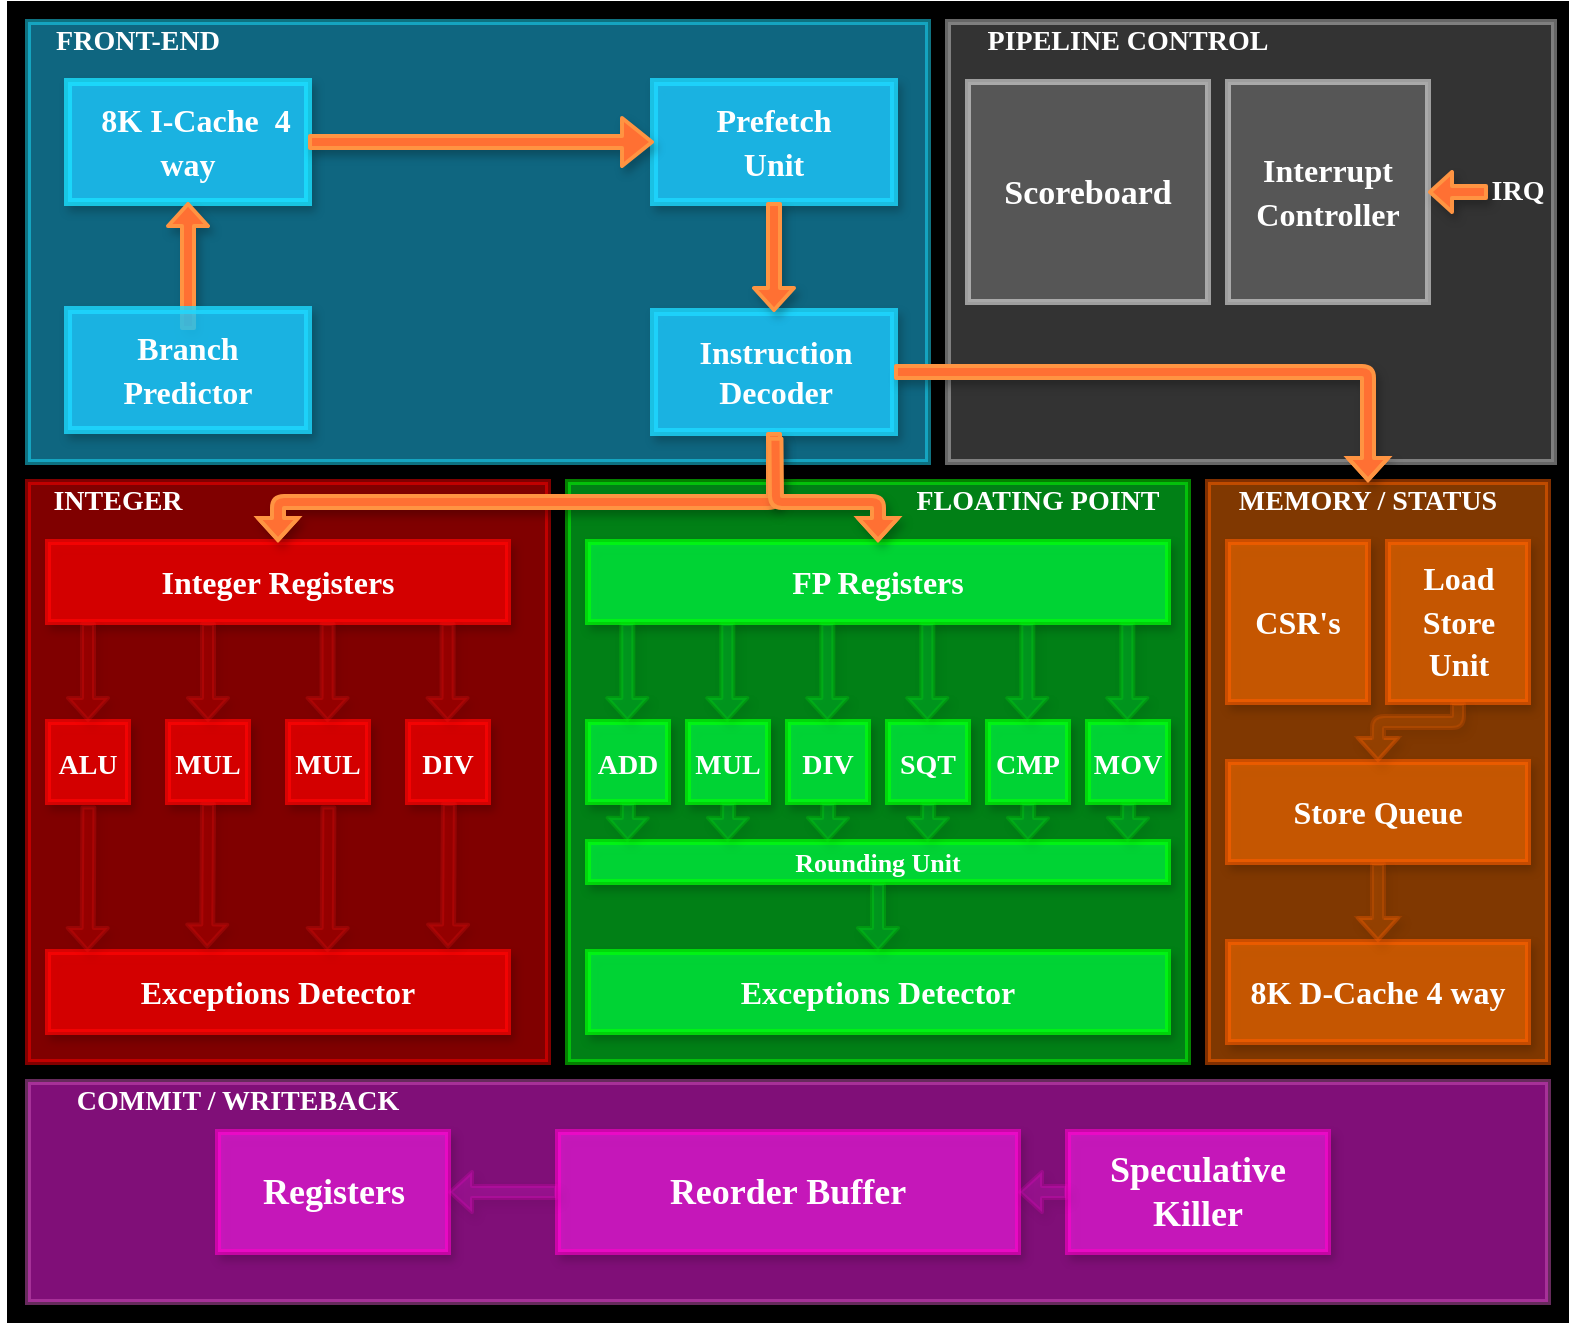 <mxfile version="15.1.4" type="device"><diagram id="vSwkwMrcPi5FNytORYZD" name="Page-1"><mxGraphModel dx="1185" dy="662" grid="1" gridSize="10" guides="1" tooltips="1" connect="1" arrows="1" fold="1" page="1" pageScale="1" pageWidth="827" pageHeight="1169" math="0" shadow="0"><root><mxCell id="0"/><mxCell id="1" parent="0"/><mxCell id="WH2ljvJbvzGdIWshNG9q-3" value="" style="rounded=0;whiteSpace=wrap;html=1;fillColor=#000000;" parent="1" vertex="1"><mxGeometry x="30" y="430" width="780" height="660" as="geometry"/></mxCell><mxCell id="WH2ljvJbvzGdIWshNG9q-4" value="" style="rounded=0;whiteSpace=wrap;html=1;opacity=50;strokeColor=#1CE1FF;fillColor=#1FCBFF;shadow=0;strokeWidth=3;" parent="1" vertex="1"><mxGeometry x="40" y="440" width="450" height="220" as="geometry"/></mxCell><mxCell id="WH2ljvJbvzGdIWshNG9q-6" value="" style="rounded=0;whiteSpace=wrap;html=1;opacity=80;fillColor=#1FCBFF;strokeColor=#1FDAFF;strokeWidth=4;glass=0;sketch=0;shadow=1;" parent="1" vertex="1"><mxGeometry x="353" y="470" width="120" height="60" as="geometry"/></mxCell><mxCell id="WH2ljvJbvzGdIWshNG9q-5" value="" style="rounded=0;whiteSpace=wrap;html=1;opacity=80;fillColor=#1FCBFF;strokeWidth=4;strokeColor=#1CE1FF;shadow=1;" parent="1" vertex="1"><mxGeometry x="60" y="470" width="120" height="60" as="geometry"/></mxCell><mxCell id="WH2ljvJbvzGdIWshNG9q-8" value="" style="shape=flexArrow;endArrow=classic;html=1;strokeWidth=2;exitX=1;exitY=0.5;exitDx=0;exitDy=0;width=5;endSize=4.33;entryX=0;entryY=0.5;entryDx=0;entryDy=0;shadow=1;sketch=0;rounded=1;strokeColor=#FF9442;endWidth=16;fillColor=#FF7033;" parent="1" source="WH2ljvJbvzGdIWshNG9q-5" target="WH2ljvJbvzGdIWshNG9q-6" edge="1"><mxGeometry width="50" height="50" relative="1" as="geometry"><mxPoint x="330" y="710" as="sourcePoint"/><mxPoint x="490" y="680" as="targetPoint"/></mxGeometry></mxCell><mxCell id="WH2ljvJbvzGdIWshNG9q-10" value="&lt;span style=&quot;font-size: 16px&quot;&gt;&amp;nbsp; 8K I-Cache&amp;nbsp; 4 way&lt;br&gt;&lt;/span&gt;" style="text;html=1;align=center;verticalAlign=middle;whiteSpace=wrap;rounded=0;shadow=1;glass=0;sketch=0;opacity=50;fontFamily=Verdana;fontColor=#FFFFFF;fontStyle=1;fontSize=18;" parent="1" vertex="1"><mxGeometry x="60" y="490" width="120" height="20" as="geometry"/></mxCell><mxCell id="WH2ljvJbvzGdIWshNG9q-11" value="" style="shape=flexArrow;endArrow=classic;html=1;strokeWidth=2;exitX=0.5;exitY=0;exitDx=0;exitDy=0;width=5;endSize=3;entryX=0.5;entryY=1;entryDx=0;entryDy=0;shadow=1;sketch=0;rounded=1;fillColor=#FF7033;endWidth=12;strokeColor=#FF9442;" parent="1" target="WH2ljvJbvzGdIWshNG9q-5" edge="1"><mxGeometry width="50" height="50" relative="1" as="geometry"><mxPoint x="120" y="594" as="sourcePoint"/><mxPoint x="253" y="580" as="targetPoint"/></mxGeometry></mxCell><mxCell id="WH2ljvJbvzGdIWshNG9q-9" value="" style="rounded=0;whiteSpace=wrap;html=1;opacity=80;fillColor=#1FCBFF;strokeColor=#1FDAFF;strokeWidth=4;glass=0;sketch=0;shadow=1;" parent="1" vertex="1"><mxGeometry x="60" y="584" width="120" height="60" as="geometry"/></mxCell><mxCell id="WH2ljvJbvzGdIWshNG9q-12" value="&lt;b&gt;&lt;font style=&quot;font-size: 16px&quot;&gt;Branch Predictor&lt;/font&gt;&lt;/b&gt;" style="text;html=1;strokeColor=none;fillColor=none;align=center;verticalAlign=middle;whiteSpace=wrap;rounded=0;shadow=1;glass=0;sketch=0;fontFamily=Verdana;fontSize=18;fontColor=#FFFFFF;opacity=50;" parent="1" vertex="1"><mxGeometry x="100" y="604" width="40" height="20" as="geometry"/></mxCell><mxCell id="WH2ljvJbvzGdIWshNG9q-13" value="&lt;b&gt;&lt;font style=&quot;font-size: 16px&quot;&gt;Prefetch Unit&lt;/font&gt;&lt;/b&gt;" style="text;html=1;strokeColor=none;fillColor=none;align=center;verticalAlign=middle;whiteSpace=wrap;rounded=0;shadow=1;glass=0;sketch=0;fontFamily=Verdana;fontSize=18;fontColor=#FFFFFF;opacity=50;" parent="1" vertex="1"><mxGeometry x="393" y="490" width="40" height="20" as="geometry"/></mxCell><mxCell id="WH2ljvJbvzGdIWshNG9q-17" value="" style="rounded=0;whiteSpace=wrap;html=1;opacity=80;fillColor=#1FCBFF;strokeColor=#1FDAFF;strokeWidth=4;glass=0;sketch=0;shadow=1;" parent="1" vertex="1"><mxGeometry x="353" y="585" width="120" height="60" as="geometry"/></mxCell><mxCell id="3QCOUxXmHjWnuS0l9JxB-1" value="" style="shape=flexArrow;endArrow=classic;html=1;strokeWidth=2;exitX=0.5;exitY=1;exitDx=0;exitDy=0;width=5;endSize=3;shadow=1;sketch=0;rounded=1;endWidth=12;entryX=0.5;entryY=0;entryDx=0;entryDy=0;fillColor=#FF7033;strokeColor=#FF9442;" parent="1" source="WH2ljvJbvzGdIWshNG9q-6" target="WH2ljvJbvzGdIWshNG9q-17" edge="1"><mxGeometry width="50" height="50" relative="1" as="geometry"><mxPoint x="130" y="604" as="sourcePoint"/><mxPoint x="413" y="580" as="targetPoint"/><Array as="points"/></mxGeometry></mxCell><mxCell id="3QCOUxXmHjWnuS0l9JxB-2" value="&lt;b style=&quot;color: rgb(255 , 255 , 255) ; font-family: &amp;#34;verdana&amp;#34; ; font-size: 16px&quot;&gt;Instruction Decoder&lt;/b&gt;" style="text;html=1;strokeColor=none;fillColor=none;align=center;verticalAlign=middle;whiteSpace=wrap;rounded=0;glass=0;" parent="1" vertex="1"><mxGeometry x="394" y="605" width="40" height="20" as="geometry"/></mxCell><mxCell id="3QCOUxXmHjWnuS0l9JxB-3" value="" style="rounded=0;whiteSpace=wrap;html=1;opacity=50;shadow=1;strokeColor=#FF0000;strokeWidth=3;fillColor=#FF0000;" parent="1" vertex="1"><mxGeometry x="40" y="670" width="260" height="290" as="geometry"/></mxCell><mxCell id="3QCOUxXmHjWnuS0l9JxB-4" value="" style="rounded=0;whiteSpace=wrap;html=1;opacity=50;shadow=1;perimeterSpacing=0;fillColor=#03FF2D;strokeWidth=3;strokeColor=#09FF00;" parent="1" vertex="1"><mxGeometry x="310" y="670" width="310" height="290" as="geometry"/></mxCell><mxCell id="3QCOUxXmHjWnuS0l9JxB-5" value="" style="rounded=0;whiteSpace=wrap;html=1;shadow=1;glass=0;strokeWidth=3;gradientColor=none;opacity=70;strokeColor=#FF0505;fillColor=#FF0000;" parent="1" vertex="1"><mxGeometry x="50" y="700" width="230" height="40" as="geometry"/></mxCell><mxCell id="3QCOUxXmHjWnuS0l9JxB-6" value="&lt;font face=&quot;Verdana&quot; color=&quot;#ffffff&quot;&gt;&lt;b style=&quot;font-size: 14px&quot;&gt;FRONT-END&lt;br&gt;&lt;/b&gt;&lt;/font&gt;" style="text;html=1;strokeColor=none;fillColor=none;align=center;verticalAlign=middle;whiteSpace=wrap;rounded=0;shadow=1;glass=0;opacity=50;" parent="1" vertex="1"><mxGeometry x="40" y="440" width="110" height="20" as="geometry"/></mxCell><mxCell id="3QCOUxXmHjWnuS0l9JxB-7" value="&lt;b style=&quot;font-size: 16px&quot;&gt;Integer Registers&lt;/b&gt;" style="text;html=1;strokeColor=none;fillColor=none;align=center;verticalAlign=middle;whiteSpace=wrap;rounded=0;shadow=1;glass=0;sketch=0;fontFamily=Verdana;fontSize=18;fontColor=#FFFFFF;opacity=70;" parent="1" vertex="1"><mxGeometry x="75" y="710" width="180" height="20" as="geometry"/></mxCell><mxCell id="3QCOUxXmHjWnuS0l9JxB-9" value="" style="shape=flexArrow;endArrow=classic;html=1;strokeWidth=2;width=5;endSize=3;shadow=1;sketch=0;rounded=1;endWidth=12;fillColor=#FF7033;strokeColor=#FF9442;exitX=0.5;exitY=1;exitDx=0;exitDy=0;entryX=0.5;entryY=0;entryDx=0;entryDy=0;" parent="1" source="WH2ljvJbvzGdIWshNG9q-17" target="3QCOUxXmHjWnuS0l9JxB-5" edge="1"><mxGeometry width="50" height="50" relative="1" as="geometry"><mxPoint x="420" y="650" as="sourcePoint"/><mxPoint x="225" y="699" as="targetPoint"/><Array as="points"><mxPoint x="413" y="680"/><mxPoint x="165" y="680"/></Array></mxGeometry></mxCell><mxCell id="3QCOUxXmHjWnuS0l9JxB-10" value="&lt;b style=&quot;color: rgb(255 , 255 , 255) ; font-family: &amp;#34;verdana&amp;#34; ; font-size: 16px&quot;&gt;FP Registers&lt;/b&gt;" style="rounded=0;whiteSpace=wrap;html=1;shadow=1;glass=0;strokeWidth=3;gradientColor=none;opacity=70;fillColor=#00FF44;strokeColor=#00FF08;" parent="1" vertex="1"><mxGeometry x="320" y="700" width="290" height="40" as="geometry"/></mxCell><mxCell id="3QCOUxXmHjWnuS0l9JxB-11" value="" style="shape=flexArrow;endArrow=classic;html=1;strokeWidth=2;exitX=0.506;exitY=1.039;exitDx=0;exitDy=0;width=5;endSize=3;shadow=1;sketch=0;rounded=1;endWidth=12;entryX=0.5;entryY=0;entryDx=0;entryDy=0;fillColor=#FF7033;strokeColor=#FF9442;exitPerimeter=0;" parent="1" source="WH2ljvJbvzGdIWshNG9q-17" target="3QCOUxXmHjWnuS0l9JxB-10" edge="1"><mxGeometry width="50" height="50" relative="1" as="geometry"><mxPoint x="499.66" y="644" as="sourcePoint"/><mxPoint x="499.66" y="699" as="targetPoint"/><Array as="points"><mxPoint x="414" y="680"/><mxPoint x="465" y="680"/></Array></mxGeometry></mxCell><mxCell id="3QCOUxXmHjWnuS0l9JxB-12" value="" style="rounded=0;whiteSpace=wrap;html=1;shadow=1;glass=0;strokeWidth=3;gradientColor=none;opacity=70;strokeColor=#FF0505;fillColor=#FF0000;" parent="1" vertex="1"><mxGeometry x="50" y="790" width="40" height="40" as="geometry"/></mxCell><mxCell id="3QCOUxXmHjWnuS0l9JxB-13" value="" style="rounded=0;whiteSpace=wrap;html=1;shadow=1;glass=0;strokeWidth=3;gradientColor=none;opacity=70;strokeColor=#FF0505;fillColor=#FF0000;" parent="1" vertex="1"><mxGeometry x="110" y="790" width="40" height="40" as="geometry"/></mxCell><mxCell id="3QCOUxXmHjWnuS0l9JxB-14" value="" style="rounded=0;whiteSpace=wrap;html=1;shadow=1;glass=0;strokeWidth=3;gradientColor=none;opacity=70;strokeColor=#FF0505;fillColor=#FF0000;" parent="1" vertex="1"><mxGeometry x="170" y="790" width="40" height="40" as="geometry"/></mxCell><mxCell id="3QCOUxXmHjWnuS0l9JxB-15" value="" style="rounded=0;whiteSpace=wrap;html=1;shadow=1;glass=0;strokeWidth=3;gradientColor=none;opacity=70;strokeColor=#FF0505;fillColor=#FF0000;" parent="1" vertex="1"><mxGeometry x="230" y="790" width="40" height="40" as="geometry"/></mxCell><mxCell id="3QCOUxXmHjWnuS0l9JxB-16" value="&lt;font color=&quot;#ffffff&quot; face=&quot;verdana&quot;&gt;&lt;span style=&quot;font-size: 16px&quot;&gt;&lt;b style=&quot;font-size: 14px&quot;&gt;ALU&lt;/b&gt;&lt;/span&gt;&lt;/font&gt;" style="text;html=1;strokeColor=none;fillColor=none;align=center;verticalAlign=middle;whiteSpace=wrap;rounded=0;glass=0;" parent="1" vertex="1"><mxGeometry x="50" y="800" width="40" height="20" as="geometry"/></mxCell><mxCell id="3QCOUxXmHjWnuS0l9JxB-17" value="&lt;font color=&quot;#ffffff&quot; face=&quot;verdana&quot;&gt;&lt;span style=&quot;font-size: 16px&quot;&gt;&lt;b style=&quot;font-size: 14px&quot;&gt;MUL&lt;/b&gt;&lt;/span&gt;&lt;/font&gt;" style="text;html=1;strokeColor=none;fillColor=none;align=center;verticalAlign=middle;whiteSpace=wrap;rounded=0;glass=0;" parent="1" vertex="1"><mxGeometry x="110" y="800" width="40" height="20" as="geometry"/></mxCell><mxCell id="3QCOUxXmHjWnuS0l9JxB-18" value="&lt;font color=&quot;#ffffff&quot; face=&quot;verdana&quot;&gt;&lt;span style=&quot;font-size: 16px&quot;&gt;&lt;b style=&quot;font-size: 14px&quot;&gt;MUL&lt;/b&gt;&lt;/span&gt;&lt;/font&gt;" style="text;html=1;strokeColor=none;fillColor=none;align=center;verticalAlign=middle;whiteSpace=wrap;rounded=0;glass=0;" parent="1" vertex="1"><mxGeometry x="170" y="800" width="40" height="20" as="geometry"/></mxCell><mxCell id="3QCOUxXmHjWnuS0l9JxB-19" value="&lt;font color=&quot;#ffffff&quot; face=&quot;verdana&quot;&gt;&lt;span style=&quot;font-size: 16px&quot;&gt;&lt;b style=&quot;font-size: 14px&quot;&gt;DIV&lt;/b&gt;&lt;/span&gt;&lt;/font&gt;" style="text;html=1;strokeColor=none;fillColor=none;align=center;verticalAlign=middle;whiteSpace=wrap;rounded=0;glass=0;" parent="1" vertex="1"><mxGeometry x="230" y="800" width="40" height="20" as="geometry"/></mxCell><mxCell id="3QCOUxXmHjWnuS0l9JxB-20" value="" style="rounded=0;whiteSpace=wrap;html=1;shadow=1;glass=0;strokeWidth=3;gradientColor=none;opacity=70;strokeColor=#FF0505;fillColor=#FF0000;" parent="1" vertex="1"><mxGeometry x="50" y="905" width="230" height="40" as="geometry"/></mxCell><mxCell id="3QCOUxXmHjWnuS0l9JxB-21" value="&lt;b style=&quot;font-size: 16px&quot;&gt;Exceptions Detector&lt;/b&gt;" style="text;html=1;strokeColor=none;fillColor=none;align=center;verticalAlign=middle;whiteSpace=wrap;rounded=0;shadow=1;glass=0;sketch=0;fontFamily=Verdana;fontSize=18;fontColor=#FFFFFF;opacity=50;" parent="1" vertex="1"><mxGeometry x="65" y="915" width="200" height="20" as="geometry"/></mxCell><mxCell id="3QCOUxXmHjWnuS0l9JxB-22" value="" style="shape=flexArrow;endArrow=classic;html=1;strokeWidth=2;exitX=0.5;exitY=1;exitDx=0;exitDy=0;width=5;endSize=3;shadow=1;sketch=0;rounded=1;endWidth=12;opacity=20;fillColor=#FF0000;strokeColor=#FF1919;" parent="1" edge="1"><mxGeometry width="50" height="50" relative="1" as="geometry"><mxPoint x="70" y="740" as="sourcePoint"/><mxPoint x="70" y="790" as="targetPoint"/><Array as="points"/></mxGeometry></mxCell><mxCell id="3QCOUxXmHjWnuS0l9JxB-23" value="" style="shape=flexArrow;endArrow=classic;html=1;strokeWidth=2;exitX=0.5;exitY=1;exitDx=0;exitDy=0;width=5;endSize=3;shadow=1;sketch=0;rounded=1;endWidth=12;opacity=20;fillColor=#FF0000;strokeColor=#FF1919;" parent="1" edge="1"><mxGeometry width="50" height="50" relative="1" as="geometry"><mxPoint x="130" y="740" as="sourcePoint"/><mxPoint x="130" y="790" as="targetPoint"/><Array as="points"/></mxGeometry></mxCell><mxCell id="3QCOUxXmHjWnuS0l9JxB-24" value="" style="shape=flexArrow;endArrow=classic;html=1;strokeWidth=2;exitX=0.5;exitY=1;exitDx=0;exitDy=0;width=5;endSize=3;shadow=1;sketch=0;rounded=1;endWidth=12;opacity=20;fillColor=#FF0000;strokeColor=#FF1919;" parent="1" edge="1"><mxGeometry width="50" height="50" relative="1" as="geometry"><mxPoint x="189.8" y="740" as="sourcePoint"/><mxPoint x="189.8" y="790" as="targetPoint"/><Array as="points"/></mxGeometry></mxCell><mxCell id="3QCOUxXmHjWnuS0l9JxB-25" value="" style="shape=flexArrow;endArrow=classic;html=1;strokeWidth=2;exitX=0.5;exitY=1;exitDx=0;exitDy=0;width=5;endSize=3;shadow=1;sketch=0;rounded=1;endWidth=12;opacity=20;fillColor=#FF0000;strokeColor=#FF1919;" parent="1" edge="1"><mxGeometry width="50" height="50" relative="1" as="geometry"><mxPoint x="249.8" y="740" as="sourcePoint"/><mxPoint x="249.8" y="790" as="targetPoint"/><Array as="points"/></mxGeometry></mxCell><mxCell id="3QCOUxXmHjWnuS0l9JxB-27" value="" style="shape=flexArrow;endArrow=classic;html=1;strokeWidth=2;exitX=0.5;exitY=1;exitDx=0;exitDy=0;width=5;endSize=3;shadow=1;sketch=0;rounded=1;endWidth=12;opacity=20;fillColor=#FF0000;strokeColor=#FF1919;entryX=0.346;entryY=-0.043;entryDx=0;entryDy=0;entryPerimeter=0;" parent="1" edge="1" target="3QCOUxXmHjWnuS0l9JxB-20"><mxGeometry width="50" height="50" relative="1" as="geometry"><mxPoint x="130" y="830" as="sourcePoint"/><mxPoint x="130" y="880" as="targetPoint"/><Array as="points"/></mxGeometry></mxCell><mxCell id="3QCOUxXmHjWnuS0l9JxB-30" value="" style="rounded=0;whiteSpace=wrap;html=1;shadow=1;glass=0;strokeWidth=3;gradientColor=none;opacity=70;fillColor=#00FF44;strokeColor=#00FF08;" parent="1" vertex="1"><mxGeometry x="320" y="790" width="40" height="40" as="geometry"/></mxCell><mxCell id="3QCOUxXmHjWnuS0l9JxB-31" value="" style="rounded=0;whiteSpace=wrap;html=1;shadow=1;glass=0;strokeWidth=3;gradientColor=none;opacity=70;fillColor=#00FF44;strokeColor=#00FF08;" parent="1" vertex="1"><mxGeometry x="370" y="790" width="40" height="40" as="geometry"/></mxCell><mxCell id="3QCOUxXmHjWnuS0l9JxB-32" value="" style="rounded=0;whiteSpace=wrap;html=1;shadow=1;glass=0;strokeWidth=3;gradientColor=none;opacity=70;fillColor=#00FF44;strokeColor=#00FF08;" parent="1" vertex="1"><mxGeometry x="420" y="790" width="40" height="40" as="geometry"/></mxCell><mxCell id="3QCOUxXmHjWnuS0l9JxB-33" value="" style="rounded=0;whiteSpace=wrap;html=1;shadow=1;glass=0;strokeWidth=3;gradientColor=none;opacity=70;fillColor=#00FF44;strokeColor=#00FF08;" parent="1" vertex="1"><mxGeometry x="470" y="790" width="40" height="40" as="geometry"/></mxCell><mxCell id="3QCOUxXmHjWnuS0l9JxB-34" value="" style="rounded=0;whiteSpace=wrap;html=1;shadow=1;glass=0;strokeWidth=3;gradientColor=none;opacity=70;fillColor=#00FF44;strokeColor=#00FF08;" parent="1" vertex="1"><mxGeometry x="520" y="790" width="40" height="40" as="geometry"/></mxCell><mxCell id="3QCOUxXmHjWnuS0l9JxB-35" value="&lt;font color=&quot;#ffffff&quot; face=&quot;verdana&quot;&gt;&lt;span style=&quot;font-size: 16px&quot;&gt;&lt;b style=&quot;font-size: 14px&quot;&gt;ADD&lt;/b&gt;&lt;/span&gt;&lt;/font&gt;" style="text;html=1;strokeColor=none;fillColor=none;align=center;verticalAlign=middle;whiteSpace=wrap;rounded=0;glass=0;" parent="1" vertex="1"><mxGeometry x="320" y="800" width="40" height="20" as="geometry"/></mxCell><mxCell id="3QCOUxXmHjWnuS0l9JxB-36" value="&lt;font color=&quot;#ffffff&quot; face=&quot;verdana&quot;&gt;&lt;span style=&quot;font-size: 16px&quot;&gt;&lt;b style=&quot;font-size: 14px&quot;&gt;MUL&lt;/b&gt;&lt;/span&gt;&lt;/font&gt;" style="text;html=1;strokeColor=none;fillColor=none;align=center;verticalAlign=middle;whiteSpace=wrap;rounded=0;glass=0;" parent="1" vertex="1"><mxGeometry x="370" y="800" width="40" height="20" as="geometry"/></mxCell><mxCell id="3QCOUxXmHjWnuS0l9JxB-37" value="&lt;font color=&quot;#ffffff&quot; face=&quot;verdana&quot;&gt;&lt;span style=&quot;font-size: 16px&quot;&gt;&lt;b style=&quot;font-size: 14px&quot;&gt;DIV&lt;/b&gt;&lt;/span&gt;&lt;/font&gt;" style="text;html=1;strokeColor=none;fillColor=none;align=center;verticalAlign=middle;whiteSpace=wrap;rounded=0;glass=0;" parent="1" vertex="1"><mxGeometry x="420" y="800" width="40" height="20" as="geometry"/></mxCell><mxCell id="3QCOUxXmHjWnuS0l9JxB-38" value="&lt;font color=&quot;#ffffff&quot; face=&quot;verdana&quot;&gt;&lt;span style=&quot;font-size: 16px&quot;&gt;&lt;b style=&quot;font-size: 14px&quot;&gt;SQT&lt;/b&gt;&lt;/span&gt;&lt;/font&gt;" style="text;html=1;strokeColor=none;fillColor=none;align=center;verticalAlign=middle;whiteSpace=wrap;rounded=0;glass=0;" parent="1" vertex="1"><mxGeometry x="470" y="800" width="40" height="20" as="geometry"/></mxCell><mxCell id="3QCOUxXmHjWnuS0l9JxB-39" value="&lt;font color=&quot;#ffffff&quot; face=&quot;verdana&quot;&gt;&lt;span style=&quot;font-size: 16px&quot;&gt;&lt;b style=&quot;font-size: 14px&quot;&gt;CMP&lt;/b&gt;&lt;/span&gt;&lt;/font&gt;" style="text;html=1;strokeColor=none;fillColor=none;align=center;verticalAlign=middle;whiteSpace=wrap;rounded=0;glass=0;" parent="1" vertex="1"><mxGeometry x="520" y="800" width="40" height="20" as="geometry"/></mxCell><mxCell id="3QCOUxXmHjWnuS0l9JxB-40" value="" style="rounded=0;whiteSpace=wrap;html=1;shadow=1;glass=0;strokeWidth=3;gradientColor=none;opacity=70;fillColor=#00FF44;strokeColor=#00FF08;" parent="1" vertex="1"><mxGeometry x="570" y="790" width="40" height="40" as="geometry"/></mxCell><mxCell id="3QCOUxXmHjWnuS0l9JxB-42" value="&lt;font color=&quot;#ffffff&quot; face=&quot;verdana&quot;&gt;&lt;span style=&quot;font-size: 16px&quot;&gt;&lt;b style=&quot;font-size: 14px&quot;&gt;MOV&lt;/b&gt;&lt;/span&gt;&lt;/font&gt;" style="text;html=1;strokeColor=none;fillColor=none;align=center;verticalAlign=middle;whiteSpace=wrap;rounded=0;glass=0;" parent="1" vertex="1"><mxGeometry x="570" y="800" width="40" height="20" as="geometry"/></mxCell><mxCell id="3QCOUxXmHjWnuS0l9JxB-44" value="" style="shape=flexArrow;endArrow=classic;html=1;strokeWidth=2;exitX=0.5;exitY=1;exitDx=0;exitDy=0;width=5;endSize=3;shadow=1;sketch=0;rounded=1;endWidth=12;opacity=20;fillColor=#00FF44;strokeColor=#00FF08;" parent="1" edge="1"><mxGeometry width="50" height="50" relative="1" as="geometry"><mxPoint x="339.66" y="740" as="sourcePoint"/><mxPoint x="339.66" y="790" as="targetPoint"/><Array as="points"/></mxGeometry></mxCell><mxCell id="3QCOUxXmHjWnuS0l9JxB-45" value="" style="shape=flexArrow;endArrow=classic;html=1;strokeWidth=2;exitX=0.5;exitY=1;exitDx=0;exitDy=0;width=5;endSize=3;shadow=1;sketch=0;rounded=1;endWidth=12;opacity=20;fillColor=#00FF44;strokeColor=#00FF08;" parent="1" edge="1"><mxGeometry width="50" height="50" relative="1" as="geometry"><mxPoint x="389.66" y="740" as="sourcePoint"/><mxPoint x="389.66" y="790" as="targetPoint"/><Array as="points"/></mxGeometry></mxCell><mxCell id="3QCOUxXmHjWnuS0l9JxB-46" value="" style="shape=flexArrow;endArrow=classic;html=1;strokeWidth=2;exitX=0.5;exitY=1;exitDx=0;exitDy=0;width=5;endSize=3;shadow=1;sketch=0;rounded=1;endWidth=12;opacity=20;fillColor=#00FF44;strokeColor=#00FF08;" parent="1" edge="1"><mxGeometry width="50" height="50" relative="1" as="geometry"><mxPoint x="439.66" y="740" as="sourcePoint"/><mxPoint x="439.66" y="790" as="targetPoint"/><Array as="points"/></mxGeometry></mxCell><mxCell id="3QCOUxXmHjWnuS0l9JxB-47" value="" style="shape=flexArrow;endArrow=classic;html=1;strokeWidth=2;exitX=0.5;exitY=1;exitDx=0;exitDy=0;width=5;endSize=3;shadow=1;sketch=0;rounded=1;endWidth=12;opacity=20;fillColor=#00FF44;strokeColor=#00FF08;" parent="1" edge="1"><mxGeometry width="50" height="50" relative="1" as="geometry"><mxPoint x="489.66" y="740" as="sourcePoint"/><mxPoint x="489.66" y="790" as="targetPoint"/><Array as="points"/></mxGeometry></mxCell><mxCell id="3QCOUxXmHjWnuS0l9JxB-48" value="" style="shape=flexArrow;endArrow=classic;html=1;strokeWidth=2;exitX=0.5;exitY=1;exitDx=0;exitDy=0;width=5;endSize=3;shadow=1;sketch=0;rounded=1;endWidth=12;opacity=20;fillColor=#00FF44;strokeColor=#00FF08;" parent="1" edge="1"><mxGeometry width="50" height="50" relative="1" as="geometry"><mxPoint x="539.66" y="740" as="sourcePoint"/><mxPoint x="539.66" y="790" as="targetPoint"/><Array as="points"/></mxGeometry></mxCell><mxCell id="3QCOUxXmHjWnuS0l9JxB-49" value="" style="shape=flexArrow;endArrow=classic;html=1;strokeWidth=2;exitX=0.5;exitY=1;exitDx=0;exitDy=0;width=5;endSize=3;shadow=1;sketch=0;rounded=1;endWidth=12;opacity=20;fillColor=#00FF44;strokeColor=#00FF08;" parent="1" edge="1"><mxGeometry width="50" height="50" relative="1" as="geometry"><mxPoint x="589.66" y="740" as="sourcePoint"/><mxPoint x="589.66" y="790" as="targetPoint"/><Array as="points"/></mxGeometry></mxCell><mxCell id="3QCOUxXmHjWnuS0l9JxB-50" value="&lt;font color=&quot;#ffffff&quot; face=&quot;verdana&quot; size=&quot;1&quot;&gt;&lt;b style=&quot;font-size: 13px&quot;&gt;Rounding Unit&lt;/b&gt;&lt;/font&gt;" style="rounded=0;whiteSpace=wrap;html=1;shadow=1;glass=0;strokeWidth=3;gradientColor=none;opacity=70;fillColor=#00FF44;strokeColor=#00FF08;" parent="1" vertex="1"><mxGeometry x="320" y="850" width="290" height="20" as="geometry"/></mxCell><mxCell id="3QCOUxXmHjWnuS0l9JxB-52" value="" style="shape=flexArrow;endArrow=classic;html=1;strokeWidth=2;width=5;endSize=3;shadow=1;sketch=0;rounded=1;endWidth=12;opacity=20;fillColor=#00FF44;strokeColor=#00FF08;" parent="1" edge="1"><mxGeometry width="50" height="50" relative="1" as="geometry"><mxPoint x="340" y="830" as="sourcePoint"/><mxPoint x="339.76" y="850" as="targetPoint"/><Array as="points"/></mxGeometry></mxCell><mxCell id="3QCOUxXmHjWnuS0l9JxB-53" value="" style="shape=flexArrow;endArrow=classic;html=1;strokeWidth=2;width=5;endSize=3;shadow=1;sketch=0;rounded=1;endWidth=12;opacity=20;fillColor=#00FF44;strokeColor=#00FF08;" parent="1" edge="1"><mxGeometry width="50" height="50" relative="1" as="geometry"><mxPoint x="390.12" y="830" as="sourcePoint"/><mxPoint x="389.88" y="850" as="targetPoint"/><Array as="points"/></mxGeometry></mxCell><mxCell id="3QCOUxXmHjWnuS0l9JxB-54" value="" style="shape=flexArrow;endArrow=classic;html=1;strokeWidth=2;width=5;endSize=3;shadow=1;sketch=0;rounded=1;endWidth=12;opacity=20;fillColor=#00FF44;strokeColor=#00FF08;" parent="1" edge="1"><mxGeometry width="50" height="50" relative="1" as="geometry"><mxPoint x="440.12" y="830" as="sourcePoint"/><mxPoint x="439.88" y="850" as="targetPoint"/><Array as="points"/></mxGeometry></mxCell><mxCell id="3QCOUxXmHjWnuS0l9JxB-55" value="" style="shape=flexArrow;endArrow=classic;html=1;strokeWidth=2;width=5;endSize=3;shadow=1;sketch=0;rounded=1;endWidth=12;opacity=20;fillColor=#00FF44;strokeColor=#00FF08;" parent="1" edge="1"><mxGeometry width="50" height="50" relative="1" as="geometry"><mxPoint x="490.12" y="830" as="sourcePoint"/><mxPoint x="489.88" y="850" as="targetPoint"/><Array as="points"/></mxGeometry></mxCell><mxCell id="3QCOUxXmHjWnuS0l9JxB-56" value="" style="shape=flexArrow;endArrow=classic;html=1;strokeWidth=2;width=5;endSize=3;shadow=1;sketch=0;rounded=1;endWidth=12;opacity=20;fillColor=#00FF44;strokeColor=#00FF08;" parent="1" edge="1"><mxGeometry width="50" height="50" relative="1" as="geometry"><mxPoint x="540.12" y="830" as="sourcePoint"/><mxPoint x="539.88" y="850" as="targetPoint"/><Array as="points"/></mxGeometry></mxCell><mxCell id="3QCOUxXmHjWnuS0l9JxB-57" value="" style="shape=flexArrow;endArrow=classic;html=1;strokeWidth=2;width=5;endSize=3;shadow=1;sketch=0;rounded=1;endWidth=12;opacity=20;fillColor=#00FF44;strokeColor=#00FF08;" parent="1" edge="1"><mxGeometry width="50" height="50" relative="1" as="geometry"><mxPoint x="590.12" y="830" as="sourcePoint"/><mxPoint x="589.88" y="850" as="targetPoint"/><Array as="points"/></mxGeometry></mxCell><mxCell id="3QCOUxXmHjWnuS0l9JxB-58" value="" style="rounded=0;whiteSpace=wrap;html=1;shadow=1;glass=0;strokeWidth=3;gradientColor=none;opacity=70;fillColor=#00FF44;strokeColor=#00FF08;" parent="1" vertex="1"><mxGeometry x="320" y="905" width="290" height="40" as="geometry"/></mxCell><mxCell id="3QCOUxXmHjWnuS0l9JxB-59" value="&lt;b style=&quot;font-size: 16px&quot;&gt;Exceptions Detector&lt;/b&gt;" style="text;html=1;strokeColor=none;fillColor=none;align=center;verticalAlign=middle;whiteSpace=wrap;rounded=0;shadow=1;glass=0;sketch=0;fontFamily=Verdana;fontSize=18;fontColor=#FFFFFF;opacity=70;" parent="1" vertex="1"><mxGeometry x="365" y="915" width="200" height="20" as="geometry"/></mxCell><mxCell id="3QCOUxXmHjWnuS0l9JxB-60" value="" style="shape=flexArrow;endArrow=classic;html=1;strokeWidth=2;width=5;endSize=3;shadow=1;sketch=0;rounded=1;endWidth=12;opacity=20;fillColor=#00FF44;strokeColor=#00FF08;exitX=0.5;exitY=1;exitDx=0;exitDy=0;entryX=0.5;entryY=0;entryDx=0;entryDy=0;" parent="1" source="3QCOUxXmHjWnuS0l9JxB-50" target="3QCOUxXmHjWnuS0l9JxB-58" edge="1"><mxGeometry width="50" height="50" relative="1" as="geometry"><mxPoint x="450.12" y="840" as="sourcePoint"/><mxPoint x="449.88" y="860" as="targetPoint"/><Array as="points"/></mxGeometry></mxCell><mxCell id="3QCOUxXmHjWnuS0l9JxB-61" value="&lt;font face=&quot;Verdana&quot; color=&quot;#ffffff&quot;&gt;&lt;b style=&quot;font-size: 14px&quot;&gt;INTEGER&lt;br&gt;&lt;/b&gt;&lt;/font&gt;" style="text;html=1;strokeColor=none;fillColor=none;align=center;verticalAlign=middle;whiteSpace=wrap;rounded=0;shadow=1;glass=0;opacity=50;" parent="1" vertex="1"><mxGeometry x="30" y="670" width="110" height="20" as="geometry"/></mxCell><mxCell id="3QCOUxXmHjWnuS0l9JxB-62" value="&lt;font face=&quot;Verdana&quot; color=&quot;#ffffff&quot;&gt;&lt;b style=&quot;font-size: 14px&quot;&gt;FLOATING POINT&lt;br&gt;&lt;/b&gt;&lt;/font&gt;" style="text;html=1;strokeColor=none;fillColor=none;align=center;verticalAlign=middle;whiteSpace=wrap;rounded=0;shadow=1;glass=0;opacity=50;" parent="1" vertex="1"><mxGeometry x="465" y="670" width="160" height="20" as="geometry"/></mxCell><mxCell id="3QCOUxXmHjWnuS0l9JxB-63" value="" style="rounded=0;whiteSpace=wrap;html=1;opacity=50;shadow=1;perimeterSpacing=0;strokeWidth=3;fillColor=#FF7003;strokeColor=#FF5E00;" parent="1" vertex="1"><mxGeometry x="630" y="670" width="170" height="290" as="geometry"/></mxCell><mxCell id="3QCOUxXmHjWnuS0l9JxB-64" value="&lt;b style=&quot;color: rgb(255 , 255 , 255) ; font-family: &amp;#34;verdana&amp;#34; ; font-size: 16px&quot;&gt;CSR's&lt;/b&gt;" style="rounded=0;whiteSpace=wrap;html=1;shadow=1;glass=0;strokeWidth=3;gradientColor=none;opacity=60;fillColor=#FF7003;strokeColor=#FF5E00;" parent="1" vertex="1"><mxGeometry x="640" y="700" width="70" height="80" as="geometry"/></mxCell><mxCell id="3QCOUxXmHjWnuS0l9JxB-65" value="" style="rounded=0;whiteSpace=wrap;html=1;shadow=1;glass=0;strokeWidth=3;gradientColor=none;opacity=60;fillColor=#FF7003;strokeColor=#FF5E00;" parent="1" vertex="1"><mxGeometry x="720" y="700" width="70" height="80" as="geometry"/></mxCell><mxCell id="3QCOUxXmHjWnuS0l9JxB-67" value="&lt;span style=&quot;font-size: 16px&quot;&gt;&lt;b&gt;Load&lt;br&gt;Store&lt;br&gt;Unit&lt;br&gt;&lt;/b&gt;&lt;/span&gt;" style="text;html=1;strokeColor=none;fillColor=none;align=center;verticalAlign=middle;whiteSpace=wrap;rounded=0;shadow=1;glass=0;sketch=0;fontFamily=Verdana;fontSize=18;fontColor=#FFFFFF;opacity=70;" parent="1" vertex="1"><mxGeometry x="712.5" y="730" width="85" height="20" as="geometry"/></mxCell><mxCell id="3QCOUxXmHjWnuS0l9JxB-68" value="" style="rounded=0;whiteSpace=wrap;html=1;shadow=1;glass=0;strokeWidth=3;gradientColor=none;opacity=60;fillColor=#FF7003;strokeColor=#FF5E00;" parent="1" vertex="1"><mxGeometry x="640" y="810" width="150" height="50" as="geometry"/></mxCell><mxCell id="3QCOUxXmHjWnuS0l9JxB-69" value="" style="shape=flexArrow;endArrow=classic;html=1;strokeWidth=2;exitX=0.5;exitY=1;exitDx=0;exitDy=0;width=5;endSize=3;shadow=1;sketch=0;rounded=1;endWidth=12;opacity=20;entryX=0.5;entryY=0;entryDx=0;entryDy=0;fillColor=#FF7003;strokeColor=#FF5E00;" parent="1" source="3QCOUxXmHjWnuS0l9JxB-65" target="3QCOUxXmHjWnuS0l9JxB-68" edge="1"><mxGeometry width="50" height="50" relative="1" as="geometry"><mxPoint x="499.66" y="750" as="sourcePoint"/><mxPoint x="499.66" y="800" as="targetPoint"/><Array as="points"><mxPoint x="755" y="790"/><mxPoint x="715" y="790"/></Array></mxGeometry></mxCell><mxCell id="3QCOUxXmHjWnuS0l9JxB-70" value="&lt;span style=&quot;font-size: 16px&quot;&gt;&lt;b&gt;Store Queue&lt;/b&gt;&lt;/span&gt;" style="text;html=1;strokeColor=none;fillColor=none;align=center;verticalAlign=middle;whiteSpace=wrap;rounded=0;shadow=1;glass=0;sketch=0;fontFamily=Verdana;fontSize=18;fontColor=#FFFFFF;opacity=70;" parent="1" vertex="1"><mxGeometry x="625" y="825" width="180" height="20" as="geometry"/></mxCell><mxCell id="3QCOUxXmHjWnuS0l9JxB-71" value="&lt;font face=&quot;Verdana&quot; color=&quot;#ffffff&quot;&gt;&lt;b style=&quot;font-size: 14px&quot;&gt;MEMORY / STATUS&lt;br&gt;&lt;/b&gt;&lt;/font&gt;" style="text;html=1;strokeColor=none;fillColor=none;align=center;verticalAlign=middle;whiteSpace=wrap;rounded=0;shadow=1;glass=0;opacity=50;" parent="1" vertex="1"><mxGeometry x="630" y="670" width="160" height="20" as="geometry"/></mxCell><mxCell id="3QCOUxXmHjWnuS0l9JxB-72" value="" style="rounded=0;whiteSpace=wrap;html=1;opacity=50;shadow=0;strokeWidth=3;fillColor=#666666;strokeColor=#CCCCCC;" parent="1" vertex="1"><mxGeometry x="500" y="440" width="303" height="220" as="geometry"/></mxCell><mxCell id="3QCOUxXmHjWnuS0l9JxB-73" value="" style="shape=flexArrow;endArrow=classic;html=1;strokeWidth=2;exitX=1;exitY=0.5;exitDx=0;exitDy=0;width=5;endSize=3;shadow=1;sketch=0;rounded=1;endWidth=12;entryX=0.5;entryY=0;entryDx=0;entryDy=0;fillColor=#FF7033;strokeColor=#FF9442;" parent="1" source="WH2ljvJbvzGdIWshNG9q-17" target="3QCOUxXmHjWnuS0l9JxB-71" edge="1"><mxGeometry width="50" height="50" relative="1" as="geometry"><mxPoint x="423" y="540" as="sourcePoint"/><mxPoint x="423" y="595" as="targetPoint"/><Array as="points"><mxPoint x="710" y="615"/></Array></mxGeometry></mxCell><mxCell id="3QCOUxXmHjWnuS0l9JxB-74" value="" style="rounded=0;whiteSpace=wrap;html=1;shadow=1;glass=0;strokeWidth=3;gradientColor=none;opacity=60;fillColor=#FF7003;strokeColor=#FF5E00;" parent="1" vertex="1"><mxGeometry x="640" y="900" width="150" height="50" as="geometry"/></mxCell><mxCell id="3QCOUxXmHjWnuS0l9JxB-75" value="" style="shape=flexArrow;endArrow=classic;html=1;strokeWidth=2;exitX=0.5;exitY=1;exitDx=0;exitDy=0;width=5;endSize=3;shadow=1;sketch=0;rounded=1;endWidth=12;opacity=20;fillColor=#FF7003;strokeColor=#FF5E00;entryX=0.5;entryY=0;entryDx=0;entryDy=0;" parent="1" source="3QCOUxXmHjWnuS0l9JxB-68" target="3QCOUxXmHjWnuS0l9JxB-74" edge="1"><mxGeometry width="50" height="50" relative="1" as="geometry"><mxPoint x="765" y="790" as="sourcePoint"/><mxPoint x="725" y="820" as="targetPoint"/><Array as="points"><mxPoint x="715" y="870"/><mxPoint x="715" y="880"/></Array></mxGeometry></mxCell><mxCell id="3QCOUxXmHjWnuS0l9JxB-76" value="&lt;span style=&quot;font-size: 16px&quot;&gt;&lt;b&gt;8K D-Cache 4 way&lt;/b&gt;&lt;/span&gt;" style="text;html=1;strokeColor=none;fillColor=none;align=center;verticalAlign=middle;whiteSpace=wrap;rounded=0;shadow=1;glass=0;sketch=0;fontFamily=Verdana;fontSize=18;fontColor=#FFFFFF;opacity=70;" parent="1" vertex="1"><mxGeometry x="635" y="915" width="160" height="20" as="geometry"/></mxCell><mxCell id="3QCOUxXmHjWnuS0l9JxB-77" value="" style="rounded=0;whiteSpace=wrap;html=1;opacity=50;shadow=0;strokeWidth=3;strokeColor=#CC54B8;fillColor=#FF1FF0;" parent="1" vertex="1"><mxGeometry x="40" y="970" width="760" height="110" as="geometry"/></mxCell><mxCell id="3QCOUxXmHjWnuS0l9JxB-78" value="&lt;font face=&quot;Verdana&quot; color=&quot;#ffffff&quot;&gt;&lt;b style=&quot;font-size: 14px&quot;&gt;COMMIT / WRITEBACK&lt;br&gt;&lt;/b&gt;&lt;/font&gt;" style="text;html=1;strokeColor=none;fillColor=none;align=center;verticalAlign=middle;whiteSpace=wrap;rounded=0;shadow=1;glass=0;opacity=50;" parent="1" vertex="1"><mxGeometry x="40" y="970" width="210" height="20" as="geometry"/></mxCell><mxCell id="3QCOUxXmHjWnuS0l9JxB-79" value="&lt;font face=&quot;Verdana&quot; color=&quot;#ffffff&quot;&gt;&lt;b style=&quot;font-size: 14px&quot;&gt;PIPELINE CONTROL&lt;br&gt;&lt;/b&gt;&lt;/font&gt;" style="text;html=1;strokeColor=none;fillColor=none;align=center;verticalAlign=middle;whiteSpace=wrap;rounded=0;shadow=1;glass=0;opacity=50;" parent="1" vertex="1"><mxGeometry x="510" y="440" width="160" height="20" as="geometry"/></mxCell><mxCell id="1Iy7HZXTGbUtAXGbeQki-1" value="" style="rounded=0;whiteSpace=wrap;html=1;shadow=1;glass=0;strokeWidth=3;gradientColor=none;opacity=60;fillColor=#FF1FF0;strokeColor=#FF03CD;" vertex="1" parent="1"><mxGeometry x="305" y="995" width="230" height="60" as="geometry"/></mxCell><mxCell id="1Iy7HZXTGbUtAXGbeQki-2" value="&lt;b&gt;&lt;font style=&quot;font-size: 18px&quot;&gt;Reorder Buffer&lt;/font&gt;&lt;/b&gt;" style="text;html=1;strokeColor=none;fillColor=none;align=center;verticalAlign=middle;whiteSpace=wrap;rounded=0;shadow=1;glass=0;sketch=0;fontFamily=Verdana;fontSize=18;fontColor=#FFFFFF;opacity=50;" vertex="1" parent="1"><mxGeometry x="320" y="1015" width="200" height="20" as="geometry"/></mxCell><mxCell id="1Iy7HZXTGbUtAXGbeQki-3" value="" style="rounded=0;whiteSpace=wrap;html=1;shadow=1;glass=0;strokeWidth=3;gradientColor=none;opacity=60;fillColor=#FF1FF0;strokeColor=#FF03CD;" vertex="1" parent="1"><mxGeometry x="560" y="995" width="130" height="60" as="geometry"/></mxCell><mxCell id="1Iy7HZXTGbUtAXGbeQki-4" value="&lt;b&gt;&lt;font style=&quot;font-size: 18px&quot;&gt;Speculative&lt;br&gt;Killer&lt;br&gt;&lt;/font&gt;&lt;/b&gt;" style="text;html=1;strokeColor=none;fillColor=none;align=center;verticalAlign=middle;whiteSpace=wrap;rounded=0;shadow=1;glass=0;sketch=0;fontFamily=Verdana;fontSize=18;fontColor=#FFFFFF;opacity=50;" vertex="1" parent="1"><mxGeometry x="525" y="1015" width="200" height="20" as="geometry"/></mxCell><mxCell id="1Iy7HZXTGbUtAXGbeQki-6" value="" style="rounded=0;whiteSpace=wrap;html=1;shadow=1;glass=0;strokeWidth=3;gradientColor=none;opacity=60;fillColor=#FF1FF0;strokeColor=#FF03CD;" vertex="1" parent="1"><mxGeometry x="135" y="995" width="115" height="60" as="geometry"/></mxCell><mxCell id="1Iy7HZXTGbUtAXGbeQki-7" value="&lt;b&gt;&lt;font style=&quot;font-size: 18px&quot;&gt;Registers&lt;br&gt;&lt;/font&gt;&lt;/b&gt;" style="text;html=1;strokeColor=none;fillColor=none;align=center;verticalAlign=middle;whiteSpace=wrap;rounded=0;shadow=1;glass=0;sketch=0;fontFamily=Verdana;fontSize=18;fontColor=#FFFFFF;opacity=50;" vertex="1" parent="1"><mxGeometry x="92.5" y="1015" width="200" height="20" as="geometry"/></mxCell><mxCell id="1Iy7HZXTGbUtAXGbeQki-9" value="" style="shape=flexArrow;endArrow=classic;html=1;strokeWidth=2;exitX=0.5;exitY=1;exitDx=0;exitDy=0;width=5;endSize=3;shadow=1;sketch=0;rounded=1;endWidth=12;opacity=20;fillColor=#FF0000;strokeColor=#FF1919;entryX=0.346;entryY=-0.043;entryDx=0;entryDy=0;entryPerimeter=0;" edge="1" parent="1"><mxGeometry width="50" height="50" relative="1" as="geometry"><mxPoint x="190.21" y="831.72" as="sourcePoint"/><mxPoint x="189.79" y="905" as="targetPoint"/><Array as="points"/></mxGeometry></mxCell><mxCell id="1Iy7HZXTGbUtAXGbeQki-10" value="" style="shape=flexArrow;endArrow=classic;html=1;strokeWidth=2;exitX=0.5;exitY=1;exitDx=0;exitDy=0;width=5;endSize=3;shadow=1;sketch=0;rounded=1;endWidth=12;opacity=20;fillColor=#FF0000;strokeColor=#FF1919;entryX=0.346;entryY=-0.043;entryDx=0;entryDy=0;entryPerimeter=0;" edge="1" parent="1"><mxGeometry width="50" height="50" relative="1" as="geometry"><mxPoint x="250.42" y="830" as="sourcePoint"/><mxPoint x="250.0" y="903.28" as="targetPoint"/><Array as="points"/></mxGeometry></mxCell><mxCell id="1Iy7HZXTGbUtAXGbeQki-11" value="" style="shape=flexArrow;endArrow=classic;html=1;strokeWidth=2;exitX=0.5;exitY=1;exitDx=0;exitDy=0;width=5;endSize=3;shadow=1;sketch=0;rounded=1;endWidth=12;opacity=20;fillColor=#FF0000;strokeColor=#FF1919;entryX=0.346;entryY=-0.043;entryDx=0;entryDy=0;entryPerimeter=0;" edge="1" parent="1"><mxGeometry width="50" height="50" relative="1" as="geometry"><mxPoint x="70.21" y="831.72" as="sourcePoint"/><mxPoint x="69.79" y="905" as="targetPoint"/><Array as="points"/></mxGeometry></mxCell><mxCell id="1Iy7HZXTGbUtAXGbeQki-12" value="" style="shape=flexArrow;endArrow=classic;html=1;strokeWidth=2;width=5;endSize=3;shadow=1;sketch=0;rounded=1;endWidth=12;opacity=20;exitX=0;exitY=0.5;exitDx=0;exitDy=0;entryX=1;entryY=0.5;entryDx=0;entryDy=0;fillColor=#FF1FF0;strokeColor=#FF03CD;" edge="1" parent="1" source="1Iy7HZXTGbUtAXGbeQki-1" target="1Iy7HZXTGbUtAXGbeQki-6"><mxGeometry width="50" height="50" relative="1" as="geometry"><mxPoint x="370" y="955" as="sourcePoint"/><mxPoint x="370" y="990" as="targetPoint"/><Array as="points"/></mxGeometry></mxCell><mxCell id="1Iy7HZXTGbUtAXGbeQki-14" value="" style="shape=flexArrow;endArrow=classic;html=1;strokeWidth=2;width=5;endSize=3;shadow=1;sketch=0;rounded=1;endWidth=12;opacity=20;exitX=0;exitY=0.5;exitDx=0;exitDy=0;entryX=1;entryY=0.5;entryDx=0;entryDy=0;fillColor=#FF1FF0;strokeColor=#FF03CD;" edge="1" parent="1" source="1Iy7HZXTGbUtAXGbeQki-3" target="1Iy7HZXTGbUtAXGbeQki-1"><mxGeometry width="50" height="50" relative="1" as="geometry"><mxPoint x="560" y="1034.77" as="sourcePoint"/><mxPoint x="505.0" y="1034.77" as="targetPoint"/><Array as="points"/></mxGeometry></mxCell><mxCell id="1Iy7HZXTGbUtAXGbeQki-15" value="" style="rounded=0;whiteSpace=wrap;html=1;opacity=70;shadow=0;strokeWidth=3;fillColor=#666666;strokeColor=#CCCCCC;" vertex="1" parent="1"><mxGeometry x="510" y="470" width="120" height="110" as="geometry"/></mxCell><mxCell id="1Iy7HZXTGbUtAXGbeQki-16" value="&lt;b style=&quot;font-size: 17px&quot;&gt;Scoreboard&lt;br&gt;&lt;/b&gt;" style="text;html=1;strokeColor=none;fillColor=none;align=center;verticalAlign=middle;whiteSpace=wrap;rounded=0;shadow=1;glass=0;sketch=0;fontFamily=Verdana;fontSize=18;fontColor=#FFFFFF;opacity=50;" vertex="1" parent="1"><mxGeometry x="550" y="510" width="40" height="30" as="geometry"/></mxCell><mxCell id="1Iy7HZXTGbUtAXGbeQki-17" value="" style="rounded=0;whiteSpace=wrap;html=1;opacity=70;shadow=0;strokeWidth=3;fillColor=#666666;strokeColor=#CCCCCC;" vertex="1" parent="1"><mxGeometry x="640" y="470" width="100" height="110" as="geometry"/></mxCell><mxCell id="1Iy7HZXTGbUtAXGbeQki-19" value="&lt;b style=&quot;font-size: 16px&quot;&gt;&lt;font style=&quot;font-size: 16px&quot;&gt;Interrupt&lt;br&gt;&lt;/font&gt;Controller&lt;br&gt;&lt;/b&gt;" style="text;html=1;strokeColor=none;fillColor=none;align=center;verticalAlign=middle;whiteSpace=wrap;rounded=0;shadow=1;glass=0;sketch=0;fontFamily=Verdana;fontSize=18;fontColor=#FFFFFF;opacity=50;" vertex="1" parent="1"><mxGeometry x="670" y="510" width="40" height="30" as="geometry"/></mxCell><mxCell id="1Iy7HZXTGbUtAXGbeQki-20" value="" style="shape=flexArrow;endArrow=classic;html=1;strokeWidth=2;width=5;endSize=3;shadow=1;sketch=0;rounded=1;endWidth=12;entryX=1;entryY=0.5;entryDx=0;entryDy=0;fillColor=#FF7033;strokeColor=#FF9442;" edge="1" parent="1" target="1Iy7HZXTGbUtAXGbeQki-17"><mxGeometry width="50" height="50" relative="1" as="geometry"><mxPoint x="770" y="525" as="sourcePoint"/><mxPoint x="760" y="595" as="targetPoint"/><Array as="points"/></mxGeometry></mxCell><mxCell id="1Iy7HZXTGbUtAXGbeQki-21" value="&lt;b style=&quot;font-size: 14px;&quot;&gt;&lt;font style=&quot;font-size: 14px;&quot;&gt;IRQ&lt;/font&gt;&lt;br style=&quot;font-size: 14px;&quot;&gt;&lt;/b&gt;" style="text;html=1;strokeColor=none;fillColor=none;align=center;verticalAlign=middle;whiteSpace=wrap;rounded=0;shadow=1;glass=0;sketch=0;fontFamily=Verdana;fontSize=14;fontColor=#FFFFFF;opacity=50;rotation=0;" vertex="1" parent="1"><mxGeometry x="765" y="510" width="40" height="30" as="geometry"/></mxCell></root></mxGraphModel></diagram></mxfile>